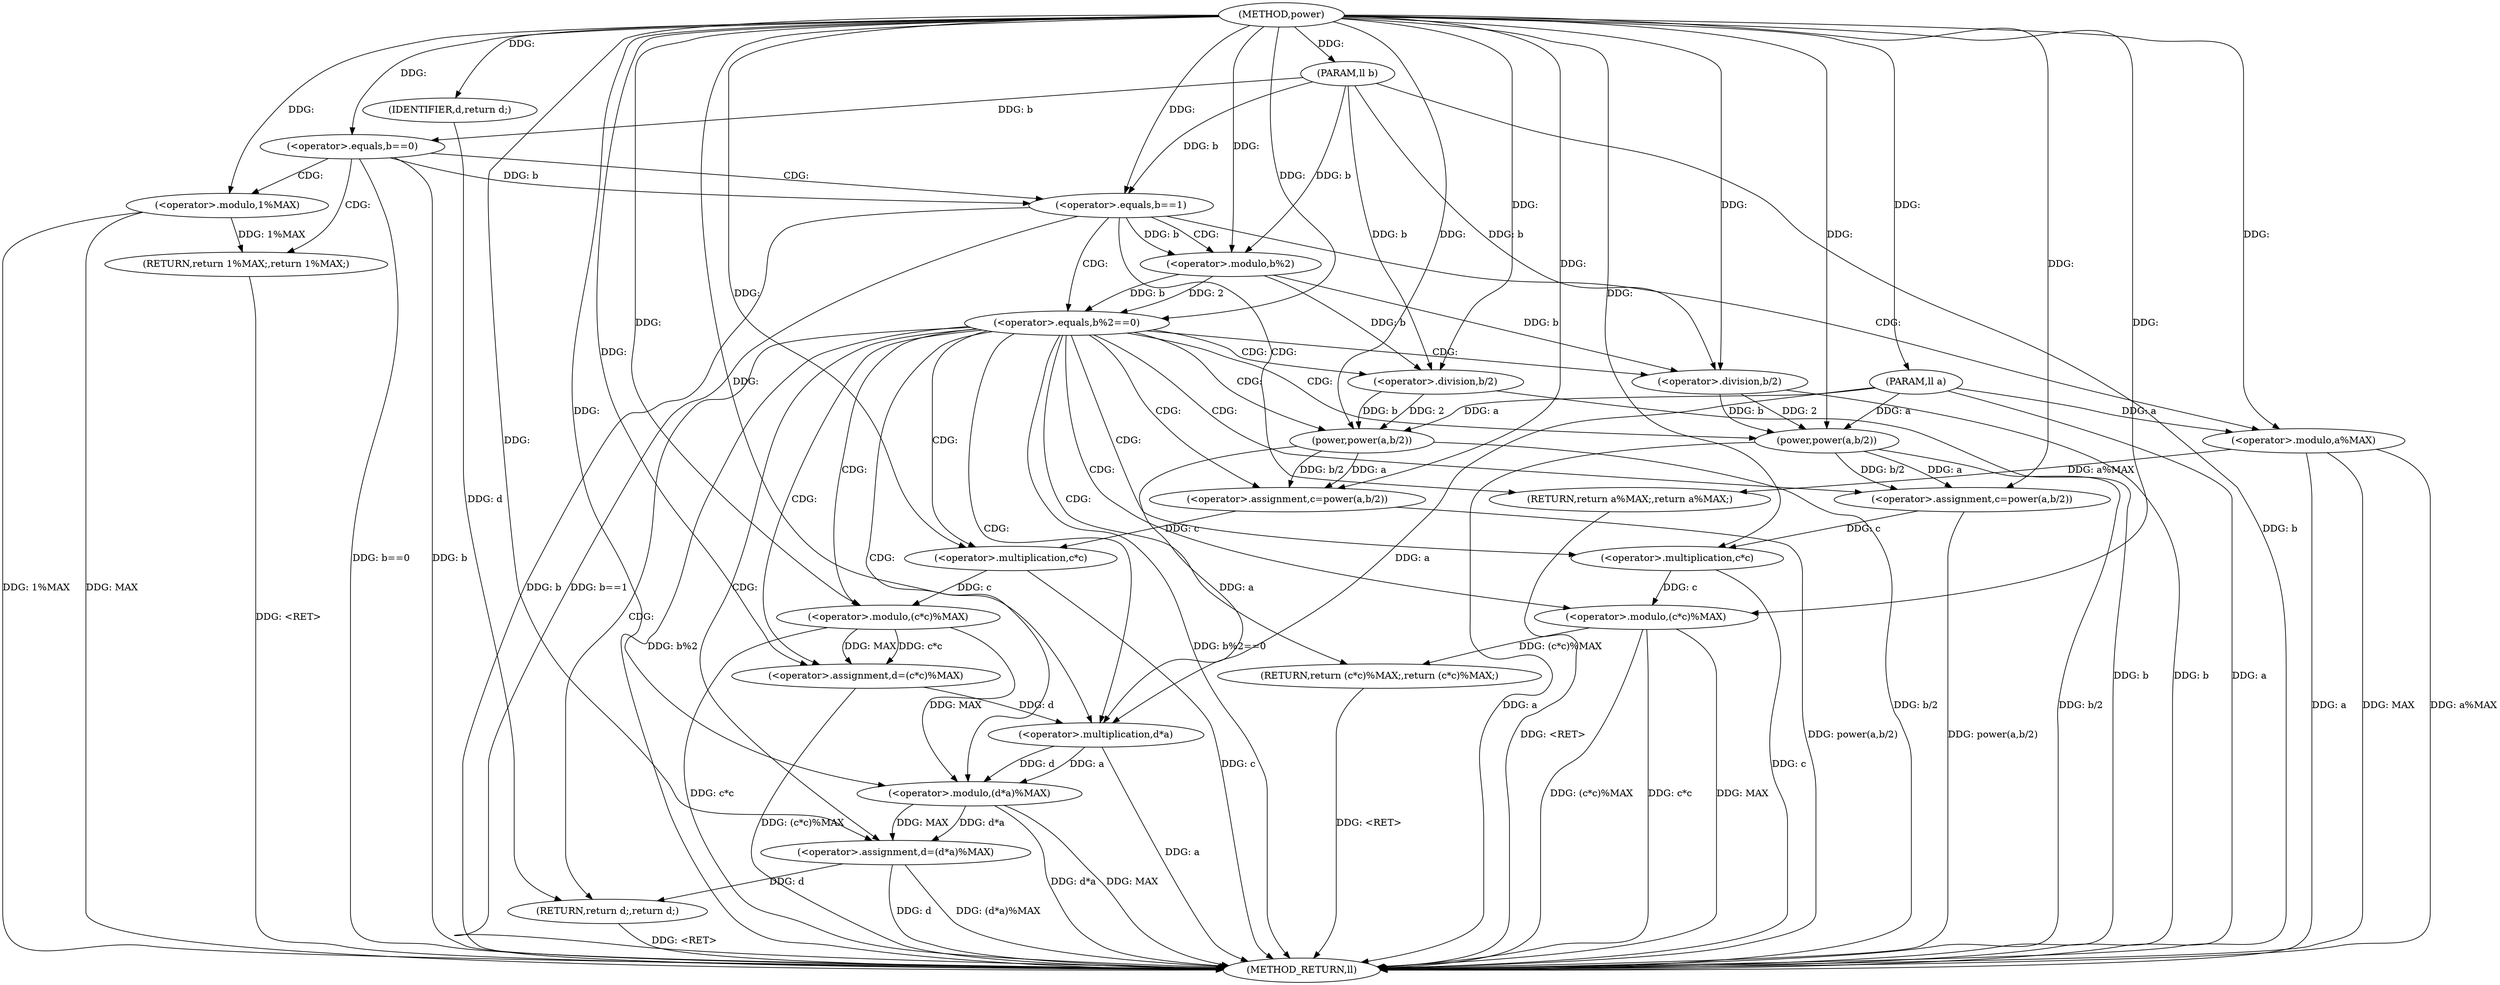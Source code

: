 digraph "power" {  
"1000118" [label = "(METHOD,power)" ]
"1000189" [label = "(METHOD_RETURN,ll)" ]
"1000119" [label = "(PARAM,ll a)" ]
"1000120" [label = "(PARAM,ll b)" ]
"1000125" [label = "(<operator>.equals,b==0)" ]
"1000129" [label = "(RETURN,return 1%MAX;,return 1%MAX;)" ]
"1000130" [label = "(<operator>.modulo,1%MAX)" ]
"1000135" [label = "(<operator>.equals,b==1)" ]
"1000139" [label = "(RETURN,return a%MAX;,return a%MAX;)" ]
"1000140" [label = "(<operator>.modulo,a%MAX)" ]
"1000145" [label = "(<operator>.equals,b%2==0)" ]
"1000151" [label = "(<operator>.assignment,c=power(a,b/2))" ]
"1000158" [label = "(RETURN,return (c*c)%MAX;,return (c*c)%MAX;)" ]
"1000146" [label = "(<operator>.modulo,b%2)" ]
"1000159" [label = "(<operator>.modulo,(c*c)%MAX)" ]
"1000166" [label = "(<operator>.assignment,c=power(a,b/2))" ]
"1000173" [label = "(<operator>.assignment,d=(c*c)%MAX)" ]
"1000180" [label = "(<operator>.assignment,d=(d*a)%MAX)" ]
"1000187" [label = "(RETURN,return d;,return d;)" ]
"1000153" [label = "(power,power(a,b/2))" ]
"1000188" [label = "(IDENTIFIER,d,return d;)" ]
"1000155" [label = "(<operator>.division,b/2)" ]
"1000160" [label = "(<operator>.multiplication,c*c)" ]
"1000168" [label = "(power,power(a,b/2))" ]
"1000175" [label = "(<operator>.modulo,(c*c)%MAX)" ]
"1000182" [label = "(<operator>.modulo,(d*a)%MAX)" ]
"1000170" [label = "(<operator>.division,b/2)" ]
"1000176" [label = "(<operator>.multiplication,c*c)" ]
"1000183" [label = "(<operator>.multiplication,d*a)" ]
  "1000119" -> "1000189"  [ label = "DDG: a"] 
  "1000120" -> "1000189"  [ label = "DDG: b"] 
  "1000125" -> "1000189"  [ label = "DDG: b"] 
  "1000125" -> "1000189"  [ label = "DDG: b==0"] 
  "1000135" -> "1000189"  [ label = "DDG: b"] 
  "1000135" -> "1000189"  [ label = "DDG: b==1"] 
  "1000145" -> "1000189"  [ label = "DDG: b%2"] 
  "1000145" -> "1000189"  [ label = "DDG: b%2==0"] 
  "1000170" -> "1000189"  [ label = "DDG: b"] 
  "1000168" -> "1000189"  [ label = "DDG: b/2"] 
  "1000166" -> "1000189"  [ label = "DDG: power(a,b/2)"] 
  "1000176" -> "1000189"  [ label = "DDG: c"] 
  "1000175" -> "1000189"  [ label = "DDG: c*c"] 
  "1000173" -> "1000189"  [ label = "DDG: (c*c)%MAX"] 
  "1000180" -> "1000189"  [ label = "DDG: d"] 
  "1000183" -> "1000189"  [ label = "DDG: a"] 
  "1000182" -> "1000189"  [ label = "DDG: d*a"] 
  "1000182" -> "1000189"  [ label = "DDG: MAX"] 
  "1000180" -> "1000189"  [ label = "DDG: (d*a)%MAX"] 
  "1000153" -> "1000189"  [ label = "DDG: a"] 
  "1000155" -> "1000189"  [ label = "DDG: b"] 
  "1000153" -> "1000189"  [ label = "DDG: b/2"] 
  "1000151" -> "1000189"  [ label = "DDG: power(a,b/2)"] 
  "1000160" -> "1000189"  [ label = "DDG: c"] 
  "1000159" -> "1000189"  [ label = "DDG: c*c"] 
  "1000159" -> "1000189"  [ label = "DDG: MAX"] 
  "1000159" -> "1000189"  [ label = "DDG: (c*c)%MAX"] 
  "1000140" -> "1000189"  [ label = "DDG: a"] 
  "1000140" -> "1000189"  [ label = "DDG: MAX"] 
  "1000140" -> "1000189"  [ label = "DDG: a%MAX"] 
  "1000130" -> "1000189"  [ label = "DDG: MAX"] 
  "1000130" -> "1000189"  [ label = "DDG: 1%MAX"] 
  "1000187" -> "1000189"  [ label = "DDG: <RET>"] 
  "1000129" -> "1000189"  [ label = "DDG: <RET>"] 
  "1000139" -> "1000189"  [ label = "DDG: <RET>"] 
  "1000158" -> "1000189"  [ label = "DDG: <RET>"] 
  "1000118" -> "1000119"  [ label = "DDG: "] 
  "1000118" -> "1000120"  [ label = "DDG: "] 
  "1000120" -> "1000125"  [ label = "DDG: b"] 
  "1000118" -> "1000125"  [ label = "DDG: "] 
  "1000130" -> "1000129"  [ label = "DDG: 1%MAX"] 
  "1000118" -> "1000130"  [ label = "DDG: "] 
  "1000125" -> "1000135"  [ label = "DDG: b"] 
  "1000120" -> "1000135"  [ label = "DDG: b"] 
  "1000118" -> "1000135"  [ label = "DDG: "] 
  "1000140" -> "1000139"  [ label = "DDG: a%MAX"] 
  "1000119" -> "1000140"  [ label = "DDG: a"] 
  "1000118" -> "1000140"  [ label = "DDG: "] 
  "1000146" -> "1000145"  [ label = "DDG: 2"] 
  "1000146" -> "1000145"  [ label = "DDG: b"] 
  "1000118" -> "1000145"  [ label = "DDG: "] 
  "1000153" -> "1000151"  [ label = "DDG: b/2"] 
  "1000153" -> "1000151"  [ label = "DDG: a"] 
  "1000159" -> "1000158"  [ label = "DDG: (c*c)%MAX"] 
  "1000135" -> "1000146"  [ label = "DDG: b"] 
  "1000120" -> "1000146"  [ label = "DDG: b"] 
  "1000118" -> "1000146"  [ label = "DDG: "] 
  "1000118" -> "1000151"  [ label = "DDG: "] 
  "1000168" -> "1000166"  [ label = "DDG: b/2"] 
  "1000168" -> "1000166"  [ label = "DDG: a"] 
  "1000175" -> "1000173"  [ label = "DDG: MAX"] 
  "1000175" -> "1000173"  [ label = "DDG: c*c"] 
  "1000182" -> "1000180"  [ label = "DDG: d*a"] 
  "1000182" -> "1000180"  [ label = "DDG: MAX"] 
  "1000188" -> "1000187"  [ label = "DDG: d"] 
  "1000180" -> "1000187"  [ label = "DDG: d"] 
  "1000119" -> "1000153"  [ label = "DDG: a"] 
  "1000118" -> "1000153"  [ label = "DDG: "] 
  "1000155" -> "1000153"  [ label = "DDG: b"] 
  "1000155" -> "1000153"  [ label = "DDG: 2"] 
  "1000160" -> "1000159"  [ label = "DDG: c"] 
  "1000118" -> "1000159"  [ label = "DDG: "] 
  "1000118" -> "1000166"  [ label = "DDG: "] 
  "1000118" -> "1000173"  [ label = "DDG: "] 
  "1000118" -> "1000180"  [ label = "DDG: "] 
  "1000118" -> "1000188"  [ label = "DDG: "] 
  "1000146" -> "1000155"  [ label = "DDG: b"] 
  "1000120" -> "1000155"  [ label = "DDG: b"] 
  "1000118" -> "1000155"  [ label = "DDG: "] 
  "1000151" -> "1000160"  [ label = "DDG: c"] 
  "1000118" -> "1000160"  [ label = "DDG: "] 
  "1000119" -> "1000168"  [ label = "DDG: a"] 
  "1000118" -> "1000168"  [ label = "DDG: "] 
  "1000170" -> "1000168"  [ label = "DDG: b"] 
  "1000170" -> "1000168"  [ label = "DDG: 2"] 
  "1000176" -> "1000175"  [ label = "DDG: c"] 
  "1000118" -> "1000175"  [ label = "DDG: "] 
  "1000183" -> "1000182"  [ label = "DDG: d"] 
  "1000183" -> "1000182"  [ label = "DDG: a"] 
  "1000175" -> "1000182"  [ label = "DDG: MAX"] 
  "1000118" -> "1000182"  [ label = "DDG: "] 
  "1000146" -> "1000170"  [ label = "DDG: b"] 
  "1000120" -> "1000170"  [ label = "DDG: b"] 
  "1000118" -> "1000170"  [ label = "DDG: "] 
  "1000166" -> "1000176"  [ label = "DDG: c"] 
  "1000118" -> "1000176"  [ label = "DDG: "] 
  "1000173" -> "1000183"  [ label = "DDG: d"] 
  "1000118" -> "1000183"  [ label = "DDG: "] 
  "1000168" -> "1000183"  [ label = "DDG: a"] 
  "1000119" -> "1000183"  [ label = "DDG: a"] 
  "1000125" -> "1000135"  [ label = "CDG: "] 
  "1000125" -> "1000129"  [ label = "CDG: "] 
  "1000125" -> "1000130"  [ label = "CDG: "] 
  "1000135" -> "1000139"  [ label = "CDG: "] 
  "1000135" -> "1000145"  [ label = "CDG: "] 
  "1000135" -> "1000146"  [ label = "CDG: "] 
  "1000135" -> "1000140"  [ label = "CDG: "] 
  "1000145" -> "1000153"  [ label = "CDG: "] 
  "1000145" -> "1000182"  [ label = "CDG: "] 
  "1000145" -> "1000166"  [ label = "CDG: "] 
  "1000145" -> "1000180"  [ label = "CDG: "] 
  "1000145" -> "1000183"  [ label = "CDG: "] 
  "1000145" -> "1000168"  [ label = "CDG: "] 
  "1000145" -> "1000159"  [ label = "CDG: "] 
  "1000145" -> "1000173"  [ label = "CDG: "] 
  "1000145" -> "1000158"  [ label = "CDG: "] 
  "1000145" -> "1000175"  [ label = "CDG: "] 
  "1000145" -> "1000155"  [ label = "CDG: "] 
  "1000145" -> "1000151"  [ label = "CDG: "] 
  "1000145" -> "1000160"  [ label = "CDG: "] 
  "1000145" -> "1000170"  [ label = "CDG: "] 
  "1000145" -> "1000176"  [ label = "CDG: "] 
  "1000145" -> "1000187"  [ label = "CDG: "] 
}
